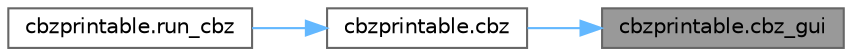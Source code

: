 digraph "cbzprintable.cbz_gui"
{
 // LATEX_PDF_SIZE
  bgcolor="transparent";
  edge [fontname=Helvetica,fontsize=10,labelfontname=Helvetica,labelfontsize=10];
  node [fontname=Helvetica,fontsize=10,shape=box,height=0.2,width=0.4];
  rankdir="RL";
  Node1 [label="cbzprintable.cbz_gui",height=0.2,width=0.4,color="gray40", fillcolor="grey60", style="filled", fontcolor="black",tooltip=" "];
  Node1 -> Node2 [dir="back",color="steelblue1",style="solid"];
  Node2 [label="cbzprintable.cbz",height=0.2,width=0.4,color="grey40", fillcolor="white", style="filled",URL="$d2/d06/namespacecbzprintable.html#a99aea94c3a2ca08a87d9cfd77c3e40fb",tooltip=" "];
  Node2 -> Node3 [dir="back",color="steelblue1",style="solid"];
  Node3 [label="cbzprintable.run_cbz",height=0.2,width=0.4,color="grey40", fillcolor="white", style="filled",URL="$d2/d06/namespacecbzprintable.html#ae16a934c330a0b490905d28d2f531051",tooltip=" "];
}
